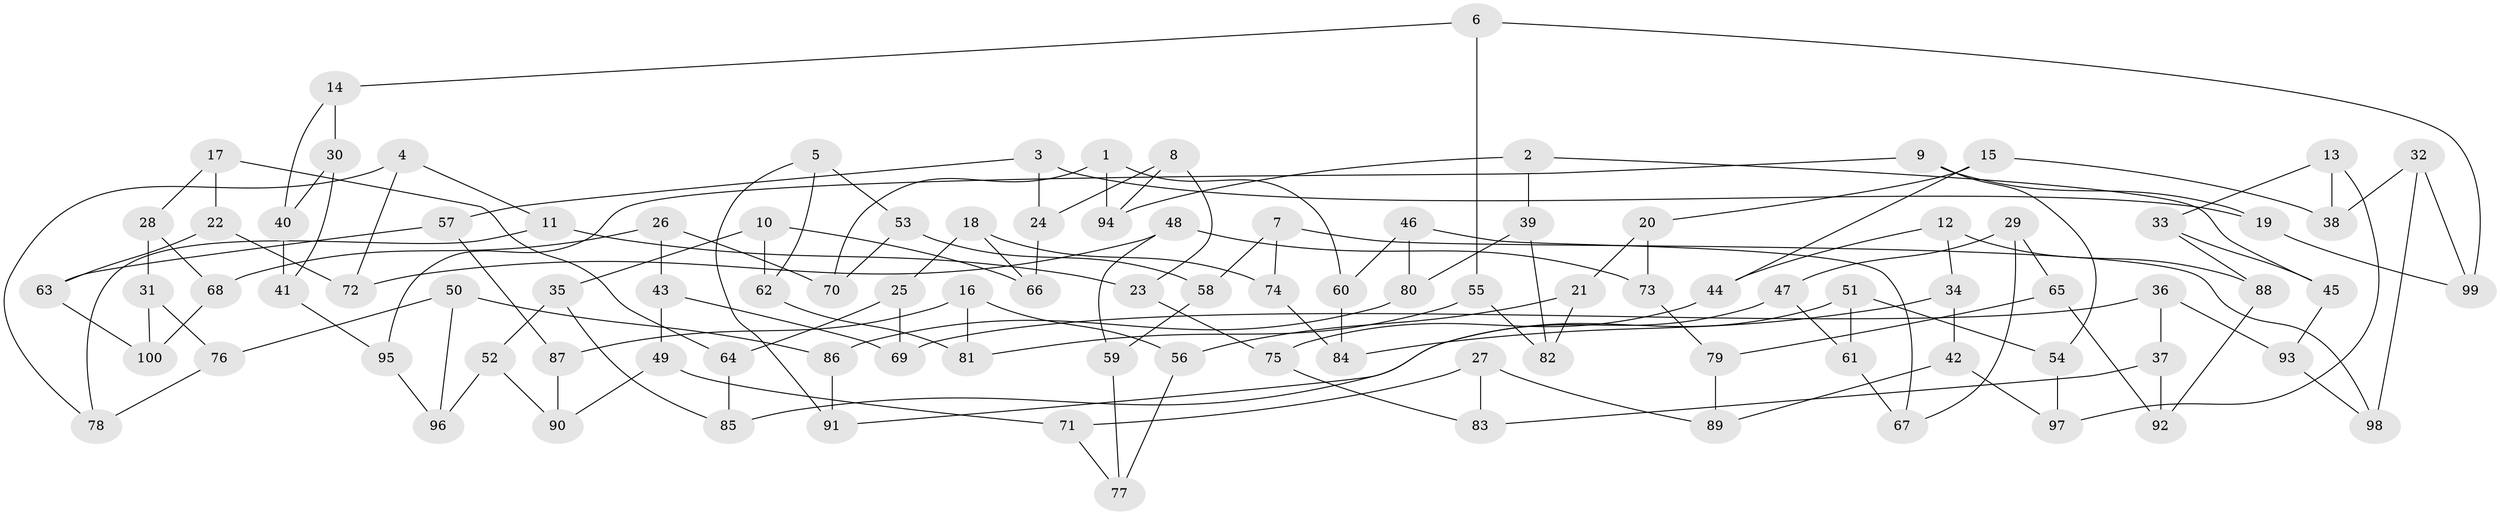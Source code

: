 // Generated by graph-tools (version 1.1) at 2025/39/02/21/25 10:39:00]
// undirected, 100 vertices, 150 edges
graph export_dot {
graph [start="1"]
  node [color=gray90,style=filled];
  1;
  2;
  3;
  4;
  5;
  6;
  7;
  8;
  9;
  10;
  11;
  12;
  13;
  14;
  15;
  16;
  17;
  18;
  19;
  20;
  21;
  22;
  23;
  24;
  25;
  26;
  27;
  28;
  29;
  30;
  31;
  32;
  33;
  34;
  35;
  36;
  37;
  38;
  39;
  40;
  41;
  42;
  43;
  44;
  45;
  46;
  47;
  48;
  49;
  50;
  51;
  52;
  53;
  54;
  55;
  56;
  57;
  58;
  59;
  60;
  61;
  62;
  63;
  64;
  65;
  66;
  67;
  68;
  69;
  70;
  71;
  72;
  73;
  74;
  75;
  76;
  77;
  78;
  79;
  80;
  81;
  82;
  83;
  84;
  85;
  86;
  87;
  88;
  89;
  90;
  91;
  92;
  93;
  94;
  95;
  96;
  97;
  98;
  99;
  100;
  1 -- 70;
  1 -- 60;
  1 -- 94;
  2 -- 94;
  2 -- 39;
  2 -- 45;
  3 -- 57;
  3 -- 19;
  3 -- 24;
  4 -- 72;
  4 -- 78;
  4 -- 11;
  5 -- 62;
  5 -- 91;
  5 -- 53;
  6 -- 55;
  6 -- 99;
  6 -- 14;
  7 -- 58;
  7 -- 74;
  7 -- 98;
  8 -- 24;
  8 -- 23;
  8 -- 94;
  9 -- 95;
  9 -- 54;
  9 -- 19;
  10 -- 66;
  10 -- 35;
  10 -- 62;
  11 -- 78;
  11 -- 23;
  12 -- 34;
  12 -- 44;
  12 -- 88;
  13 -- 33;
  13 -- 97;
  13 -- 38;
  14 -- 40;
  14 -- 30;
  15 -- 20;
  15 -- 38;
  15 -- 44;
  16 -- 87;
  16 -- 81;
  16 -- 56;
  17 -- 28;
  17 -- 22;
  17 -- 64;
  18 -- 74;
  18 -- 66;
  18 -- 25;
  19 -- 99;
  20 -- 73;
  20 -- 21;
  21 -- 56;
  21 -- 82;
  22 -- 72;
  22 -- 63;
  23 -- 75;
  24 -- 66;
  25 -- 69;
  25 -- 64;
  26 -- 43;
  26 -- 70;
  26 -- 68;
  27 -- 71;
  27 -- 89;
  27 -- 83;
  28 -- 31;
  28 -- 68;
  29 -- 67;
  29 -- 65;
  29 -- 47;
  30 -- 40;
  30 -- 41;
  31 -- 76;
  31 -- 100;
  32 -- 98;
  32 -- 99;
  32 -- 38;
  33 -- 88;
  33 -- 45;
  34 -- 42;
  34 -- 84;
  35 -- 85;
  35 -- 52;
  36 -- 93;
  36 -- 37;
  36 -- 69;
  37 -- 83;
  37 -- 92;
  39 -- 80;
  39 -- 82;
  40 -- 41;
  41 -- 95;
  42 -- 89;
  42 -- 97;
  43 -- 69;
  43 -- 49;
  44 -- 75;
  45 -- 93;
  46 -- 80;
  46 -- 67;
  46 -- 60;
  47 -- 91;
  47 -- 61;
  48 -- 72;
  48 -- 73;
  48 -- 59;
  49 -- 71;
  49 -- 90;
  50 -- 96;
  50 -- 76;
  50 -- 86;
  51 -- 61;
  51 -- 85;
  51 -- 54;
  52 -- 96;
  52 -- 90;
  53 -- 58;
  53 -- 70;
  54 -- 97;
  55 -- 81;
  55 -- 82;
  56 -- 77;
  57 -- 87;
  57 -- 63;
  58 -- 59;
  59 -- 77;
  60 -- 84;
  61 -- 67;
  62 -- 81;
  63 -- 100;
  64 -- 85;
  65 -- 79;
  65 -- 92;
  68 -- 100;
  71 -- 77;
  73 -- 79;
  74 -- 84;
  75 -- 83;
  76 -- 78;
  79 -- 89;
  80 -- 86;
  86 -- 91;
  87 -- 90;
  88 -- 92;
  93 -- 98;
  95 -- 96;
}
